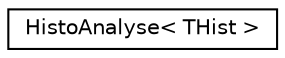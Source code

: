 digraph "Graphical Class Hierarchy"
{
 // LATEX_PDF_SIZE
  edge [fontname="Helvetica",fontsize="10",labelfontname="Helvetica",labelfontsize="10"];
  node [fontname="Helvetica",fontsize="10",shape=record];
  rankdir="LR";
  Node0 [label="HistoAnalyse\< THist \>",height=0.2,width=0.4,color="black", fillcolor="white", style="filled",URL="$class_histo_analyse.html",tooltip=" "];
}
